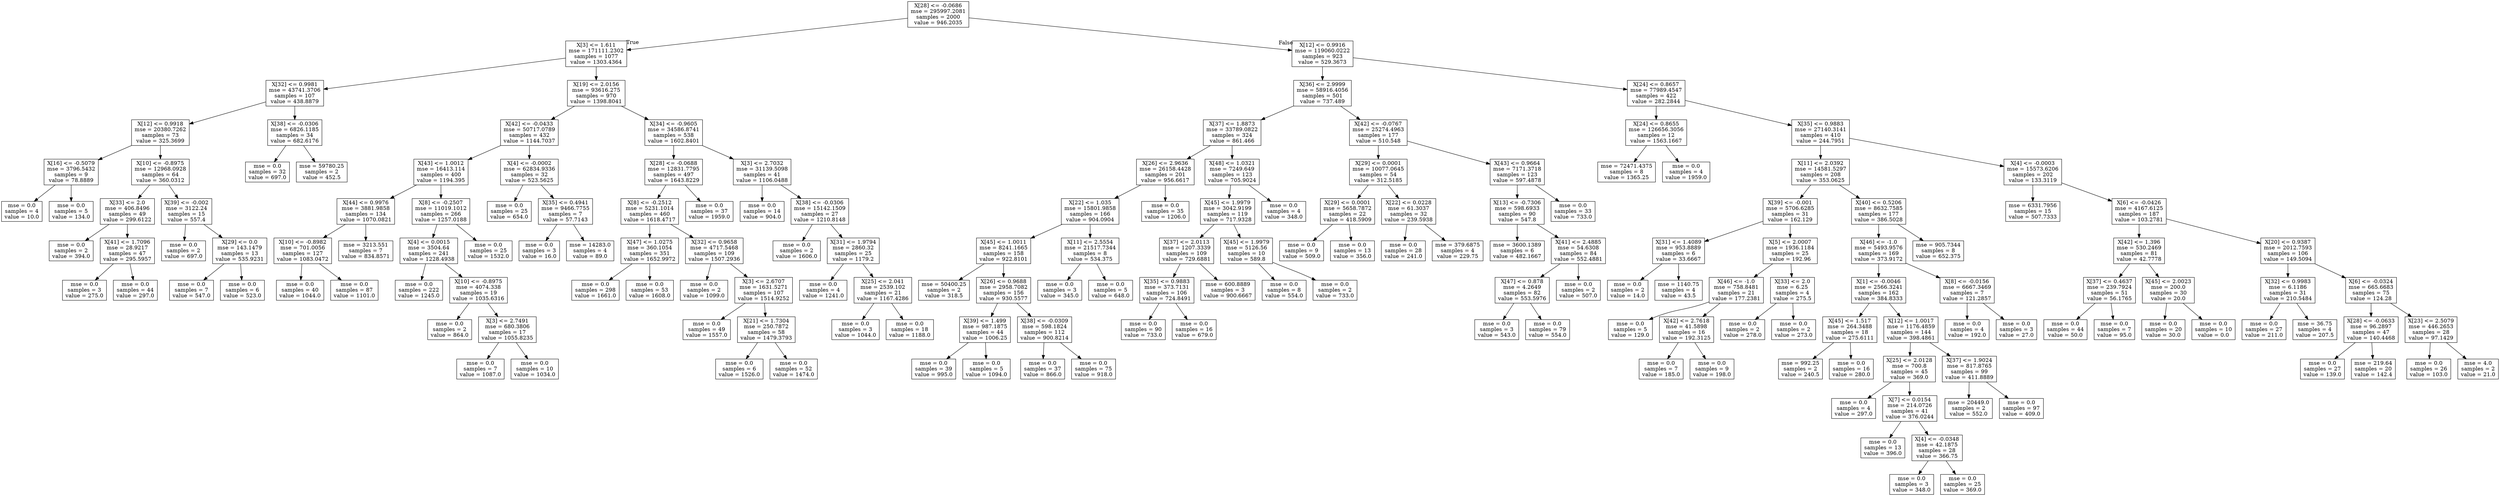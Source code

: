digraph Tree {
node [shape=box] ;
0 [label="X[28] <= -0.0686\nmse = 295997.2081\nsamples = 2000\nvalue = 946.2035"] ;
1 [label="X[3] <= 1.611\nmse = 171111.2302\nsamples = 1077\nvalue = 1303.4364"] ;
0 -> 1 [labeldistance=2.5, labelangle=45, headlabel="True"] ;
2 [label="X[32] <= 0.9981\nmse = 43741.3706\nsamples = 107\nvalue = 438.8879"] ;
1 -> 2 ;
3 [label="X[12] <= 0.9918\nmse = 20380.7262\nsamples = 73\nvalue = 325.3699"] ;
2 -> 3 ;
4 [label="X[16] <= -0.5079\nmse = 3796.5432\nsamples = 9\nvalue = 78.8889"] ;
3 -> 4 ;
5 [label="mse = 0.0\nsamples = 4\nvalue = 10.0"] ;
4 -> 5 ;
6 [label="mse = 0.0\nsamples = 5\nvalue = 134.0"] ;
4 -> 6 ;
7 [label="X[10] <= -0.8975\nmse = 12968.0928\nsamples = 64\nvalue = 360.0312"] ;
3 -> 7 ;
8 [label="X[33] <= 2.0\nmse = 406.8496\nsamples = 49\nvalue = 299.6122"] ;
7 -> 8 ;
9 [label="mse = 0.0\nsamples = 2\nvalue = 394.0"] ;
8 -> 9 ;
10 [label="X[41] <= 1.7096\nmse = 28.9217\nsamples = 47\nvalue = 295.5957"] ;
8 -> 10 ;
11 [label="mse = 0.0\nsamples = 3\nvalue = 275.0"] ;
10 -> 11 ;
12 [label="mse = 0.0\nsamples = 44\nvalue = 297.0"] ;
10 -> 12 ;
13 [label="X[39] <= -0.002\nmse = 3122.24\nsamples = 15\nvalue = 557.4"] ;
7 -> 13 ;
14 [label="mse = 0.0\nsamples = 2\nvalue = 697.0"] ;
13 -> 14 ;
15 [label="X[29] <= 0.0\nmse = 143.1479\nsamples = 13\nvalue = 535.9231"] ;
13 -> 15 ;
16 [label="mse = 0.0\nsamples = 7\nvalue = 547.0"] ;
15 -> 16 ;
17 [label="mse = 0.0\nsamples = 6\nvalue = 523.0"] ;
15 -> 17 ;
18 [label="X[38] <= -0.0306\nmse = 6826.1185\nsamples = 34\nvalue = 682.6176"] ;
2 -> 18 ;
19 [label="mse = 0.0\nsamples = 32\nvalue = 697.0"] ;
18 -> 19 ;
20 [label="mse = 59780.25\nsamples = 2\nvalue = 452.5"] ;
18 -> 20 ;
21 [label="X[19] <= 2.0156\nmse = 93616.275\nsamples = 970\nvalue = 1398.8041"] ;
1 -> 21 ;
22 [label="X[42] <= -0.0433\nmse = 50717.0789\nsamples = 432\nvalue = 1144.7037"] ;
21 -> 22 ;
23 [label="X[43] <= 1.0012\nmse = 16413.114\nsamples = 400\nvalue = 1194.395"] ;
22 -> 23 ;
24 [label="X[44] <= 0.9976\nmse = 3881.9858\nsamples = 134\nvalue = 1070.0821"] ;
23 -> 24 ;
25 [label="X[10] <= -0.8982\nmse = 701.0056\nsamples = 127\nvalue = 1083.0472"] ;
24 -> 25 ;
26 [label="mse = 0.0\nsamples = 40\nvalue = 1044.0"] ;
25 -> 26 ;
27 [label="mse = 0.0\nsamples = 87\nvalue = 1101.0"] ;
25 -> 27 ;
28 [label="mse = 3213.551\nsamples = 7\nvalue = 834.8571"] ;
24 -> 28 ;
29 [label="X[8] <= -0.2507\nmse = 11019.1012\nsamples = 266\nvalue = 1257.0188"] ;
23 -> 29 ;
30 [label="X[4] <= 0.0015\nmse = 3504.64\nsamples = 241\nvalue = 1228.4938"] ;
29 -> 30 ;
31 [label="mse = 0.0\nsamples = 222\nvalue = 1245.0"] ;
30 -> 31 ;
32 [label="X[10] <= -0.8975\nmse = 4074.338\nsamples = 19\nvalue = 1035.6316"] ;
30 -> 32 ;
33 [label="mse = 0.0\nsamples = 2\nvalue = 864.0"] ;
32 -> 33 ;
34 [label="X[3] <= 2.7491\nmse = 680.3806\nsamples = 17\nvalue = 1055.8235"] ;
32 -> 34 ;
35 [label="mse = 0.0\nsamples = 7\nvalue = 1087.0"] ;
34 -> 35 ;
36 [label="mse = 0.0\nsamples = 10\nvalue = 1034.0"] ;
34 -> 36 ;
37 [label="mse = 0.0\nsamples = 25\nvalue = 1532.0"] ;
29 -> 37 ;
38 [label="X[4] <= -0.0002\nmse = 62834.9336\nsamples = 32\nvalue = 523.5625"] ;
22 -> 38 ;
39 [label="mse = 0.0\nsamples = 25\nvalue = 654.0"] ;
38 -> 39 ;
40 [label="X[35] <= 0.4941\nmse = 9466.7755\nsamples = 7\nvalue = 57.7143"] ;
38 -> 40 ;
41 [label="mse = 0.0\nsamples = 3\nvalue = 16.0"] ;
40 -> 41 ;
42 [label="mse = 14283.0\nsamples = 4\nvalue = 89.0"] ;
40 -> 42 ;
43 [label="X[34] <= -0.9605\nmse = 34586.8741\nsamples = 538\nvalue = 1602.8401"] ;
21 -> 43 ;
44 [label="X[28] <= -0.0688\nmse = 12831.7795\nsamples = 497\nvalue = 1643.8229"] ;
43 -> 44 ;
45 [label="X[8] <= -0.2512\nmse = 5231.1014\nsamples = 460\nvalue = 1618.4717"] ;
44 -> 45 ;
46 [label="X[47] <= 1.0275\nmse = 360.1054\nsamples = 351\nvalue = 1652.9972"] ;
45 -> 46 ;
47 [label="mse = 0.0\nsamples = 298\nvalue = 1661.0"] ;
46 -> 47 ;
48 [label="mse = 0.0\nsamples = 53\nvalue = 1608.0"] ;
46 -> 48 ;
49 [label="X[32] <= 0.9658\nmse = 4717.5468\nsamples = 109\nvalue = 1507.2936"] ;
45 -> 49 ;
50 [label="mse = 0.0\nsamples = 2\nvalue = 1099.0"] ;
49 -> 50 ;
51 [label="X[3] <= 2.6707\nmse = 1631.5271\nsamples = 107\nvalue = 1514.9252"] ;
49 -> 51 ;
52 [label="mse = 0.0\nsamples = 49\nvalue = 1557.0"] ;
51 -> 52 ;
53 [label="X[21] <= 1.7304\nmse = 250.7872\nsamples = 58\nvalue = 1479.3793"] ;
51 -> 53 ;
54 [label="mse = 0.0\nsamples = 6\nvalue = 1526.0"] ;
53 -> 54 ;
55 [label="mse = 0.0\nsamples = 52\nvalue = 1474.0"] ;
53 -> 55 ;
56 [label="mse = 0.0\nsamples = 37\nvalue = 1959.0"] ;
44 -> 56 ;
57 [label="X[3] <= 2.7032\nmse = 31139.5098\nsamples = 41\nvalue = 1106.0488"] ;
43 -> 57 ;
58 [label="mse = 0.0\nsamples = 14\nvalue = 904.0"] ;
57 -> 58 ;
59 [label="X[38] <= -0.0306\nmse = 15142.1509\nsamples = 27\nvalue = 1210.8148"] ;
57 -> 59 ;
60 [label="mse = 0.0\nsamples = 2\nvalue = 1606.0"] ;
59 -> 60 ;
61 [label="X[31] <= 1.9794\nmse = 2860.32\nsamples = 25\nvalue = 1179.2"] ;
59 -> 61 ;
62 [label="mse = 0.0\nsamples = 4\nvalue = 1241.0"] ;
61 -> 62 ;
63 [label="X[25] <= 2.041\nmse = 2539.102\nsamples = 21\nvalue = 1167.4286"] ;
61 -> 63 ;
64 [label="mse = 0.0\nsamples = 3\nvalue = 1044.0"] ;
63 -> 64 ;
65 [label="mse = 0.0\nsamples = 18\nvalue = 1188.0"] ;
63 -> 65 ;
66 [label="X[12] <= 0.9916\nmse = 119060.0222\nsamples = 923\nvalue = 529.3673"] ;
0 -> 66 [labeldistance=2.5, labelangle=-45, headlabel="False"] ;
67 [label="X[36] <= 2.9999\nmse = 58916.4056\nsamples = 501\nvalue = 737.489"] ;
66 -> 67 ;
68 [label="X[37] <= 1.8873\nmse = 33789.0822\nsamples = 324\nvalue = 861.466"] ;
67 -> 68 ;
69 [label="X[26] <= 2.9636\nmse = 26158.4428\nsamples = 201\nvalue = 956.6617"] ;
68 -> 69 ;
70 [label="X[22] <= 1.035\nmse = 15801.9858\nsamples = 166\nvalue = 904.0904"] ;
69 -> 70 ;
71 [label="X[45] <= 1.0011\nmse = 8241.1665\nsamples = 158\nvalue = 922.8101"] ;
70 -> 71 ;
72 [label="mse = 50400.25\nsamples = 2\nvalue = 318.5"] ;
71 -> 72 ;
73 [label="X[26] <= 0.9688\nmse = 2958.7082\nsamples = 156\nvalue = 930.5577"] ;
71 -> 73 ;
74 [label="X[39] <= 1.499\nmse = 987.1875\nsamples = 44\nvalue = 1006.25"] ;
73 -> 74 ;
75 [label="mse = 0.0\nsamples = 39\nvalue = 995.0"] ;
74 -> 75 ;
76 [label="mse = 0.0\nsamples = 5\nvalue = 1094.0"] ;
74 -> 76 ;
77 [label="X[38] <= -0.0309\nmse = 598.1824\nsamples = 112\nvalue = 900.8214"] ;
73 -> 77 ;
78 [label="mse = 0.0\nsamples = 37\nvalue = 866.0"] ;
77 -> 78 ;
79 [label="mse = 0.0\nsamples = 75\nvalue = 918.0"] ;
77 -> 79 ;
80 [label="X[11] <= 2.5554\nmse = 21517.7344\nsamples = 8\nvalue = 534.375"] ;
70 -> 80 ;
81 [label="mse = 0.0\nsamples = 3\nvalue = 345.0"] ;
80 -> 81 ;
82 [label="mse = 0.0\nsamples = 5\nvalue = 648.0"] ;
80 -> 82 ;
83 [label="mse = 0.0\nsamples = 35\nvalue = 1206.0"] ;
69 -> 83 ;
84 [label="X[48] <= 1.0321\nmse = 7249.649\nsamples = 123\nvalue = 705.9024"] ;
68 -> 84 ;
85 [label="X[45] <= 1.9979\nmse = 3042.9199\nsamples = 119\nvalue = 717.9328"] ;
84 -> 85 ;
86 [label="X[37] <= 2.0113\nmse = 1207.3339\nsamples = 109\nvalue = 729.6881"] ;
85 -> 86 ;
87 [label="X[35] <= 0.9883\nmse = 373.7131\nsamples = 106\nvalue = 724.8491"] ;
86 -> 87 ;
88 [label="mse = 0.0\nsamples = 90\nvalue = 733.0"] ;
87 -> 88 ;
89 [label="mse = 0.0\nsamples = 16\nvalue = 679.0"] ;
87 -> 89 ;
90 [label="mse = 600.8889\nsamples = 3\nvalue = 900.6667"] ;
86 -> 90 ;
91 [label="X[45] <= 1.9979\nmse = 5126.56\nsamples = 10\nvalue = 589.8"] ;
85 -> 91 ;
92 [label="mse = 0.0\nsamples = 8\nvalue = 554.0"] ;
91 -> 92 ;
93 [label="mse = 0.0\nsamples = 2\nvalue = 733.0"] ;
91 -> 93 ;
94 [label="mse = 0.0\nsamples = 4\nvalue = 348.0"] ;
84 -> 94 ;
95 [label="X[42] <= -0.0767\nmse = 25274.4963\nsamples = 177\nvalue = 510.548"] ;
67 -> 95 ;
96 [label="X[29] <= 0.0001\nmse = 10077.0645\nsamples = 54\nvalue = 312.5185"] ;
95 -> 96 ;
97 [label="X[29] <= 0.0001\nmse = 5658.7872\nsamples = 22\nvalue = 418.5909"] ;
96 -> 97 ;
98 [label="mse = 0.0\nsamples = 9\nvalue = 509.0"] ;
97 -> 98 ;
99 [label="mse = 0.0\nsamples = 13\nvalue = 356.0"] ;
97 -> 99 ;
100 [label="X[22] <= 0.0228\nmse = 61.3037\nsamples = 32\nvalue = 239.5938"] ;
96 -> 100 ;
101 [label="mse = 0.0\nsamples = 28\nvalue = 241.0"] ;
100 -> 101 ;
102 [label="mse = 379.6875\nsamples = 4\nvalue = 229.75"] ;
100 -> 102 ;
103 [label="X[43] <= 0.9664\nmse = 7171.3718\nsamples = 123\nvalue = 597.4878"] ;
95 -> 103 ;
104 [label="X[13] <= -0.7306\nmse = 598.6933\nsamples = 90\nvalue = 547.8"] ;
103 -> 104 ;
105 [label="mse = 3600.1389\nsamples = 6\nvalue = 482.1667"] ;
104 -> 105 ;
106 [label="X[41] <= 2.4885\nmse = 54.6308\nsamples = 84\nvalue = 552.4881"] ;
104 -> 106 ;
107 [label="X[47] <= 0.878\nmse = 4.2649\nsamples = 82\nvalue = 553.5976"] ;
106 -> 107 ;
108 [label="mse = 0.0\nsamples = 3\nvalue = 543.0"] ;
107 -> 108 ;
109 [label="mse = 0.0\nsamples = 79\nvalue = 554.0"] ;
107 -> 109 ;
110 [label="mse = 0.0\nsamples = 2\nvalue = 507.0"] ;
106 -> 110 ;
111 [label="mse = 0.0\nsamples = 33\nvalue = 733.0"] ;
103 -> 111 ;
112 [label="X[24] <= 0.8657\nmse = 77989.4547\nsamples = 422\nvalue = 282.2844"] ;
66 -> 112 ;
113 [label="X[24] <= 0.8655\nmse = 126656.3056\nsamples = 12\nvalue = 1563.1667"] ;
112 -> 113 ;
114 [label="mse = 72471.4375\nsamples = 8\nvalue = 1365.25"] ;
113 -> 114 ;
115 [label="mse = 0.0\nsamples = 4\nvalue = 1959.0"] ;
113 -> 115 ;
116 [label="X[35] <= 0.9883\nmse = 27140.3141\nsamples = 410\nvalue = 244.7951"] ;
112 -> 116 ;
117 [label="X[11] <= 2.0392\nmse = 14581.5297\nsamples = 208\nvalue = 353.0625"] ;
116 -> 117 ;
118 [label="X[39] <= -0.001\nmse = 5706.6285\nsamples = 31\nvalue = 162.129"] ;
117 -> 118 ;
119 [label="X[31] <= 1.4089\nmse = 953.8889\nsamples = 6\nvalue = 33.6667"] ;
118 -> 119 ;
120 [label="mse = 0.0\nsamples = 2\nvalue = 14.0"] ;
119 -> 120 ;
121 [label="mse = 1140.75\nsamples = 4\nvalue = 43.5"] ;
119 -> 121 ;
122 [label="X[5] <= 2.0007\nmse = 1936.1184\nsamples = 25\nvalue = 192.96"] ;
118 -> 122 ;
123 [label="X[46] <= -1.0\nmse = 758.8481\nsamples = 21\nvalue = 177.2381"] ;
122 -> 123 ;
124 [label="mse = 0.0\nsamples = 5\nvalue = 129.0"] ;
123 -> 124 ;
125 [label="X[42] <= 2.7618\nmse = 41.5898\nsamples = 16\nvalue = 192.3125"] ;
123 -> 125 ;
126 [label="mse = 0.0\nsamples = 7\nvalue = 185.0"] ;
125 -> 126 ;
127 [label="mse = 0.0\nsamples = 9\nvalue = 198.0"] ;
125 -> 127 ;
128 [label="X[33] <= 2.0\nmse = 6.25\nsamples = 4\nvalue = 275.5"] ;
122 -> 128 ;
129 [label="mse = 0.0\nsamples = 2\nvalue = 278.0"] ;
128 -> 129 ;
130 [label="mse = 0.0\nsamples = 2\nvalue = 273.0"] ;
128 -> 130 ;
131 [label="X[40] <= 0.5206\nmse = 8632.7585\nsamples = 177\nvalue = 386.5028"] ;
117 -> 131 ;
132 [label="X[46] <= -1.0\nmse = 5493.9576\nsamples = 169\nvalue = 373.9172"] ;
131 -> 132 ;
133 [label="X[1] <= -0.0046\nmse = 2566.3241\nsamples = 162\nvalue = 384.8333"] ;
132 -> 133 ;
134 [label="X[45] <= 1.517\nmse = 264.3488\nsamples = 18\nvalue = 275.6111"] ;
133 -> 134 ;
135 [label="mse = 992.25\nsamples = 2\nvalue = 240.5"] ;
134 -> 135 ;
136 [label="mse = 0.0\nsamples = 16\nvalue = 280.0"] ;
134 -> 136 ;
137 [label="X[12] <= 1.0017\nmse = 1176.4859\nsamples = 144\nvalue = 398.4861"] ;
133 -> 137 ;
138 [label="X[25] <= 2.0128\nmse = 700.8\nsamples = 45\nvalue = 369.0"] ;
137 -> 138 ;
139 [label="mse = 0.0\nsamples = 4\nvalue = 297.0"] ;
138 -> 139 ;
140 [label="X[7] <= 0.0154\nmse = 214.0726\nsamples = 41\nvalue = 376.0244"] ;
138 -> 140 ;
141 [label="mse = 0.0\nsamples = 13\nvalue = 396.0"] ;
140 -> 141 ;
142 [label="X[4] <= -0.0348\nmse = 42.1875\nsamples = 28\nvalue = 366.75"] ;
140 -> 142 ;
143 [label="mse = 0.0\nsamples = 3\nvalue = 348.0"] ;
142 -> 143 ;
144 [label="mse = 0.0\nsamples = 25\nvalue = 369.0"] ;
142 -> 144 ;
145 [label="X[37] <= 1.9024\nmse = 817.8765\nsamples = 99\nvalue = 411.8889"] ;
137 -> 145 ;
146 [label="mse = 20449.0\nsamples = 2\nvalue = 552.0"] ;
145 -> 146 ;
147 [label="mse = 0.0\nsamples = 97\nvalue = 409.0"] ;
145 -> 147 ;
148 [label="X[8] <= -0.0156\nmse = 6667.3469\nsamples = 7\nvalue = 121.2857"] ;
132 -> 148 ;
149 [label="mse = 0.0\nsamples = 4\nvalue = 192.0"] ;
148 -> 149 ;
150 [label="mse = 0.0\nsamples = 3\nvalue = 27.0"] ;
148 -> 150 ;
151 [label="mse = 905.7344\nsamples = 8\nvalue = 652.375"] ;
131 -> 151 ;
152 [label="X[4] <= -0.0003\nmse = 15573.6206\nsamples = 202\nvalue = 133.3119"] ;
116 -> 152 ;
153 [label="mse = 6331.7956\nsamples = 15\nvalue = 507.7333"] ;
152 -> 153 ;
154 [label="X[6] <= -0.0426\nmse = 4167.6125\nsamples = 187\nvalue = 103.2781"] ;
152 -> 154 ;
155 [label="X[42] <= 1.396\nmse = 530.2469\nsamples = 81\nvalue = 42.7778"] ;
154 -> 155 ;
156 [label="X[37] <= 0.4637\nmse = 239.7924\nsamples = 51\nvalue = 56.1765"] ;
155 -> 156 ;
157 [label="mse = 0.0\nsamples = 44\nvalue = 50.0"] ;
156 -> 157 ;
158 [label="mse = 0.0\nsamples = 7\nvalue = 95.0"] ;
156 -> 158 ;
159 [label="X[45] <= 2.0023\nmse = 200.0\nsamples = 30\nvalue = 20.0"] ;
155 -> 159 ;
160 [label="mse = 0.0\nsamples = 20\nvalue = 30.0"] ;
159 -> 160 ;
161 [label="mse = 0.0\nsamples = 10\nvalue = 0.0"] ;
159 -> 161 ;
162 [label="X[20] <= 0.9387\nmse = 2012.7593\nsamples = 106\nvalue = 149.5094"] ;
154 -> 162 ;
163 [label="X[32] <= 0.9983\nmse = 6.1186\nsamples = 31\nvalue = 210.5484"] ;
162 -> 163 ;
164 [label="mse = 0.0\nsamples = 27\nvalue = 211.0"] ;
163 -> 164 ;
165 [label="mse = 36.75\nsamples = 4\nvalue = 207.5"] ;
163 -> 165 ;
166 [label="X[6] <= -0.0324\nmse = 665.6683\nsamples = 75\nvalue = 124.28"] ;
162 -> 166 ;
167 [label="X[28] <= -0.0633\nmse = 96.2897\nsamples = 47\nvalue = 140.4468"] ;
166 -> 167 ;
168 [label="mse = 0.0\nsamples = 27\nvalue = 139.0"] ;
167 -> 168 ;
169 [label="mse = 219.64\nsamples = 20\nvalue = 142.4"] ;
167 -> 169 ;
170 [label="X[23] <= 2.5079\nmse = 446.2653\nsamples = 28\nvalue = 97.1429"] ;
166 -> 170 ;
171 [label="mse = 0.0\nsamples = 26\nvalue = 103.0"] ;
170 -> 171 ;
172 [label="mse = 4.0\nsamples = 2\nvalue = 21.0"] ;
170 -> 172 ;
}